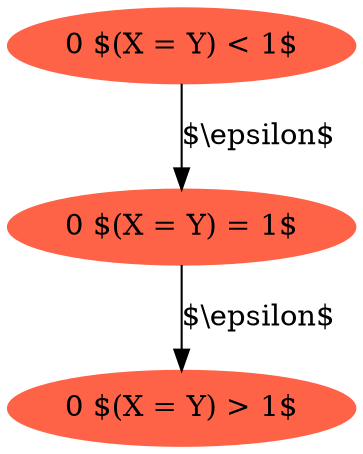 digraph {
"0 $(X = Y) < 1$" [style=filled,color=tomato];
"0 $(X = Y) = 1$" [style=filled,color=tomato];
"0 $(X = Y) > 1$" [style=filled,color=tomato];
"0 $(X = Y) < 1$" -> "0 $(X = Y) = 1$" [label = "$\\epsilon$"]
"0 $(X = Y) = 1$" -> "0 $(X = Y) > 1$" [label = "$\\epsilon$"]
}
